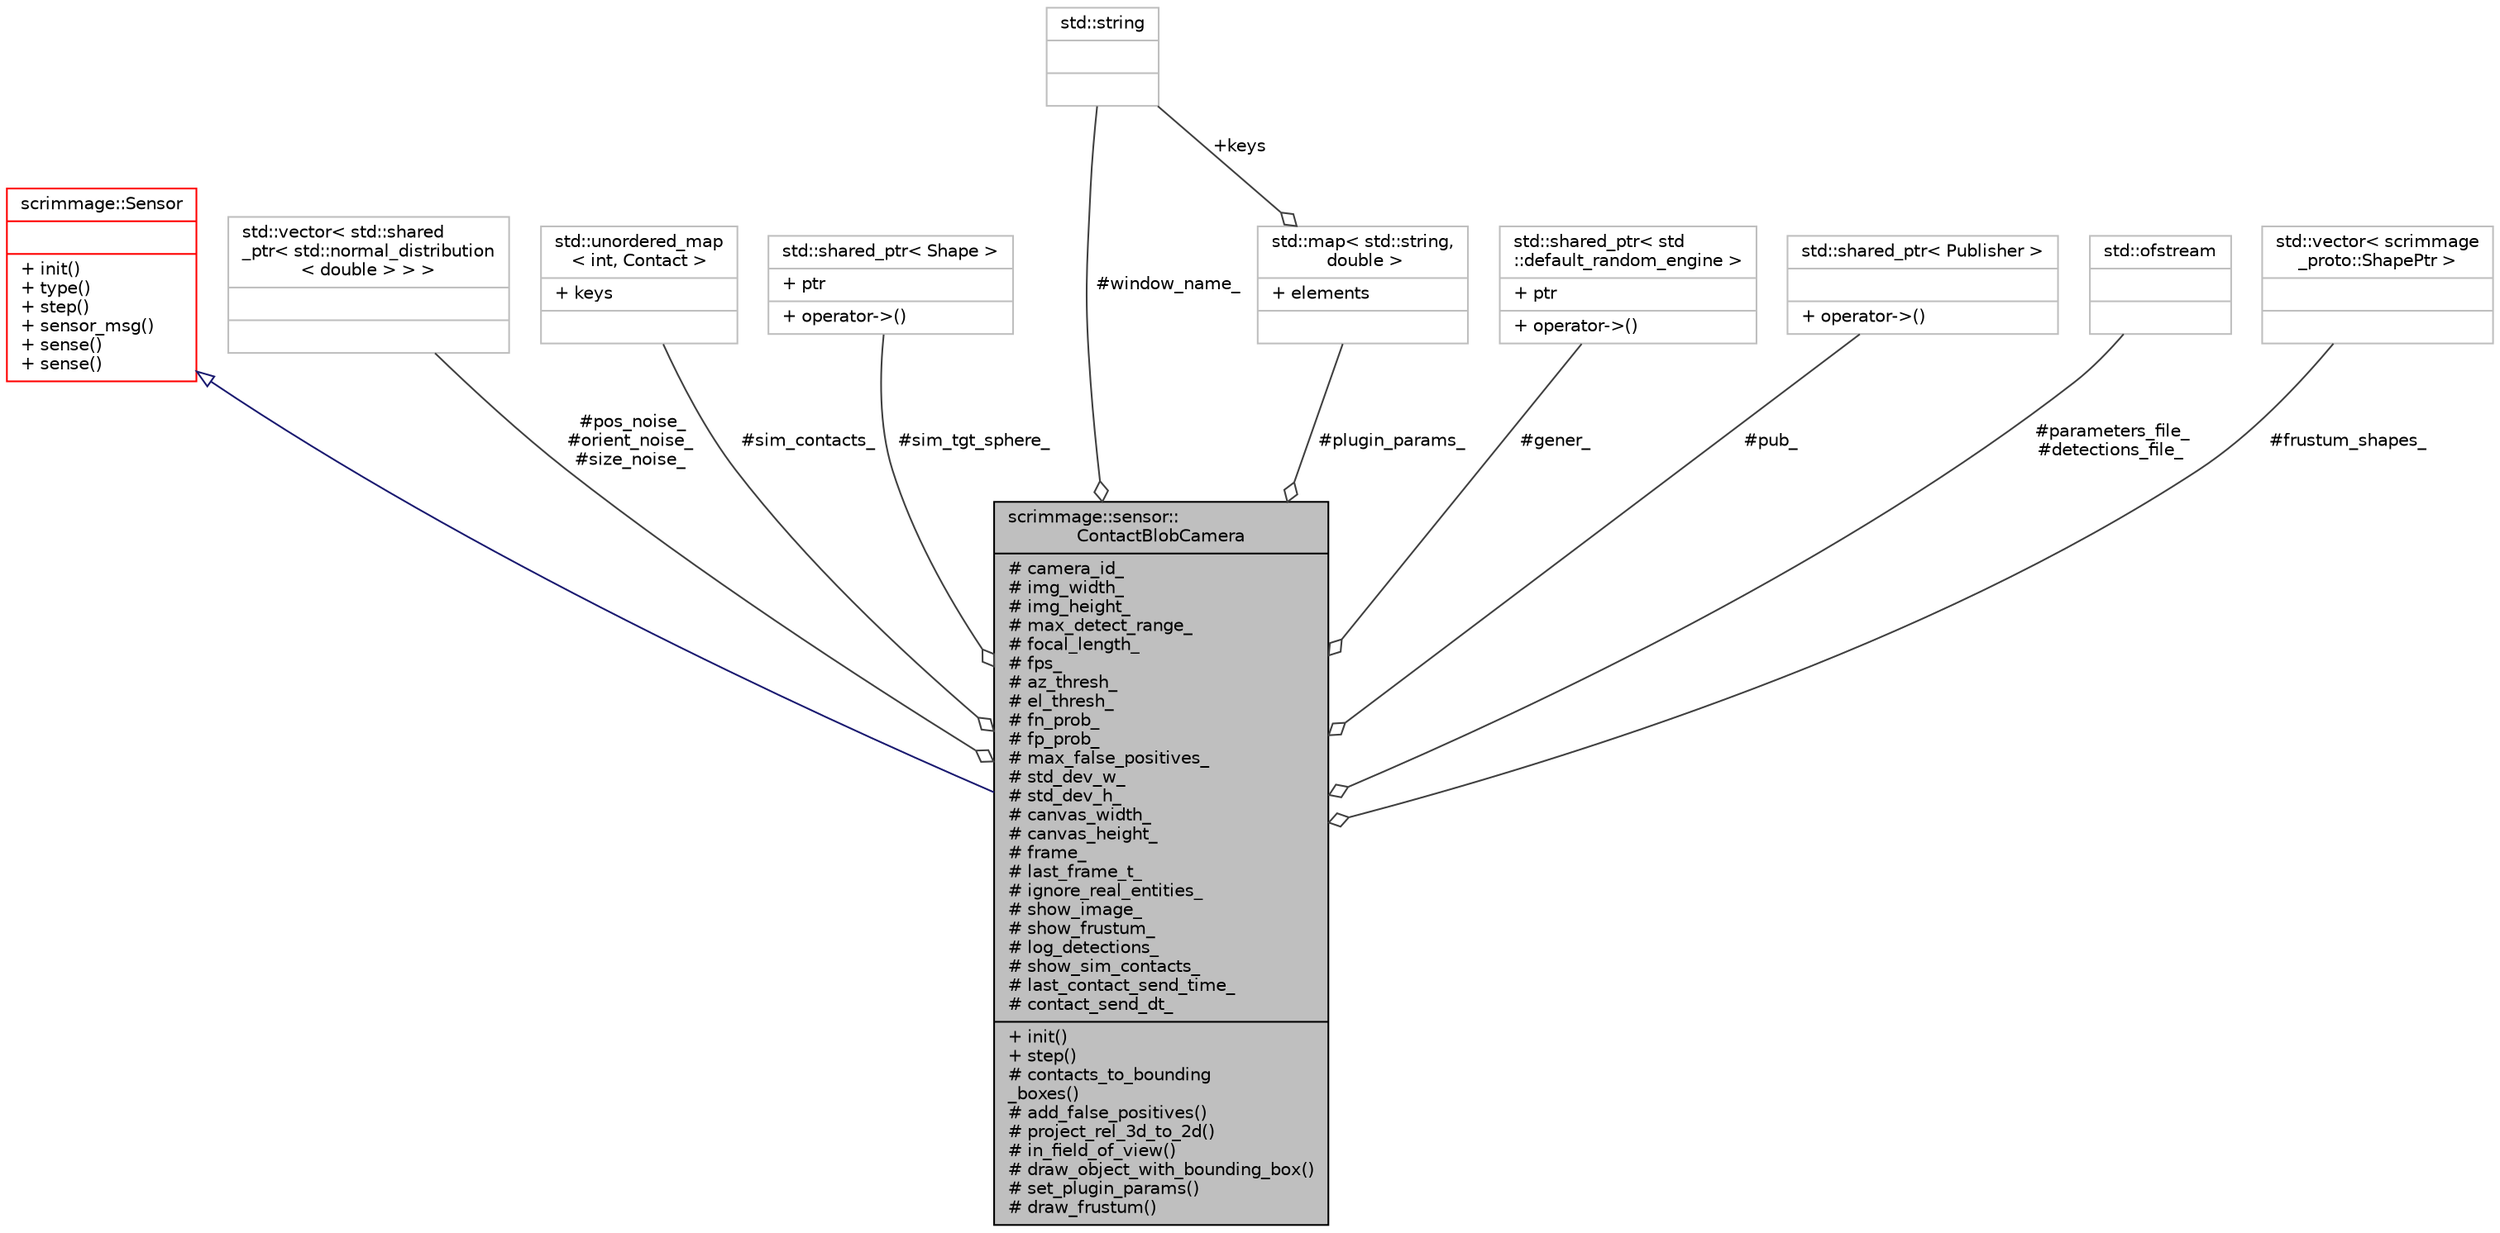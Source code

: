 digraph "scrimmage::sensor::ContactBlobCamera"
{
 // LATEX_PDF_SIZE
  edge [fontname="Helvetica",fontsize="10",labelfontname="Helvetica",labelfontsize="10"];
  node [fontname="Helvetica",fontsize="10",shape=record];
  Node1 [label="{scrimmage::sensor::\lContactBlobCamera\n|# camera_id_\l# img_width_\l# img_height_\l# max_detect_range_\l# focal_length_\l# fps_\l# az_thresh_\l# el_thresh_\l# fn_prob_\l# fp_prob_\l# max_false_positives_\l# std_dev_w_\l# std_dev_h_\l# canvas_width_\l# canvas_height_\l# frame_\l# last_frame_t_\l# ignore_real_entities_\l# show_image_\l# show_frustum_\l# log_detections_\l# show_sim_contacts_\l# last_contact_send_time_\l# contact_send_dt_\l|+ init()\l+ step()\l# contacts_to_bounding\l_boxes()\l# add_false_positives()\l# project_rel_3d_to_2d()\l# in_field_of_view()\l# draw_object_with_bounding_box()\l# set_plugin_params()\l# draw_frustum()\l}",height=0.2,width=0.4,color="black", fillcolor="grey75", style="filled", fontcolor="black",tooltip=" "];
  Node2 -> Node1 [dir="back",color="midnightblue",fontsize="10",style="solid",arrowtail="onormal",fontname="Helvetica"];
  Node2 [label="{scrimmage::Sensor\n||+ init()\l+ type()\l+ step()\l+ sensor_msg()\l+ sense()\l+ sense()\l}",height=0.2,width=0.4,color="red", fillcolor="white", style="filled",URL="$classscrimmage_1_1Sensor.html",tooltip=" "];
  Node93 -> Node1 [color="grey25",fontsize="10",style="solid",label=" #pos_noise_\n#orient_noise_\n#size_noise_" ,arrowhead="odiamond",fontname="Helvetica"];
  Node93 [label="{std::vector\< std::shared\l_ptr\< std::normal_distribution\l\< double \> \> \>\n||}",height=0.2,width=0.4,color="grey75", fillcolor="white", style="filled",tooltip=" "];
  Node95 -> Node1 [color="grey25",fontsize="10",style="solid",label=" #sim_contacts_" ,arrowhead="odiamond",fontname="Helvetica"];
  Node95 [label="{std::unordered_map\l\< int, Contact \>\n|+ keys\l|}",height=0.2,width=0.4,color="grey75", fillcolor="white", style="filled",tooltip=" "];
  Node97 -> Node1 [color="grey25",fontsize="10",style="solid",label=" #sim_tgt_sphere_" ,arrowhead="odiamond",fontname="Helvetica"];
  Node97 [label="{std::shared_ptr\< Shape \>\n|+ ptr\l|+ operator-\>()\l}",height=0.2,width=0.4,color="grey75", fillcolor="white", style="filled",tooltip=" "];
  Node6 -> Node1 [color="grey25",fontsize="10",style="solid",label=" #window_name_" ,arrowhead="odiamond",fontname="Helvetica"];
  Node6 [label="{std::string\n||}",height=0.2,width=0.4,color="grey75", fillcolor="white", style="filled",tooltip="STL class."];
  Node98 -> Node1 [color="grey25",fontsize="10",style="solid",label=" #plugin_params_" ,arrowhead="odiamond",fontname="Helvetica"];
  Node98 [label="{std::map\< std::string,\l double \>\n|+ elements\l|}",height=0.2,width=0.4,color="grey75", fillcolor="white", style="filled",tooltip=" "];
  Node6 -> Node98 [color="grey25",fontsize="10",style="solid",label=" +keys" ,arrowhead="odiamond",fontname="Helvetica"];
  Node87 -> Node1 [color="grey25",fontsize="10",style="solid",label=" #gener_" ,arrowhead="odiamond",fontname="Helvetica"];
  Node87 [label="{std::shared_ptr\< std\l::default_random_engine \>\n|+ ptr\l|+ operator-\>()\l}",height=0.2,width=0.4,color="grey75", fillcolor="white", style="filled",tooltip=" "];
  Node99 -> Node1 [color="grey25",fontsize="10",style="solid",label=" #pub_" ,arrowhead="odiamond",fontname="Helvetica"];
  Node99 [label="{std::shared_ptr\< Publisher \>\n||+ operator-\>()\l}",height=0.2,width=0.4,color="grey75", fillcolor="white", style="filled",tooltip=" "];
  Node47 -> Node1 [color="grey25",fontsize="10",style="solid",label=" #parameters_file_\n#detections_file_" ,arrowhead="odiamond",fontname="Helvetica"];
  Node47 [label="{std::ofstream\n||}",height=0.2,width=0.4,color="grey75", fillcolor="white", style="filled",tooltip="STL class."];
  Node105 -> Node1 [color="grey25",fontsize="10",style="solid",label=" #frustum_shapes_" ,arrowhead="odiamond",fontname="Helvetica"];
  Node105 [label="{std::vector\< scrimmage\l_proto::ShapePtr \>\n||}",height=0.2,width=0.4,color="grey75", fillcolor="white", style="filled",tooltip=" "];
}
